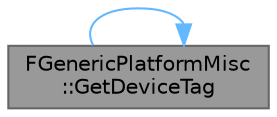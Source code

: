 digraph "FGenericPlatformMisc::GetDeviceTag"
{
 // INTERACTIVE_SVG=YES
 // LATEX_PDF_SIZE
  bgcolor="transparent";
  edge [fontname=Helvetica,fontsize=10,labelfontname=Helvetica,labelfontsize=10];
  node [fontname=Helvetica,fontsize=10,shape=box,height=0.2,width=0.4];
  rankdir="LR";
  Node1 [id="Node000001",label="FGenericPlatformMisc\l::GetDeviceTag",height=0.2,width=0.4,color="gray40", fillcolor="grey60", style="filled", fontcolor="black",tooltip="Get Device Tag of the device running the session."];
  Node1 -> Node1 [id="edge1_Node000001_Node000001",color="steelblue1",style="solid",tooltip=" "];
}
